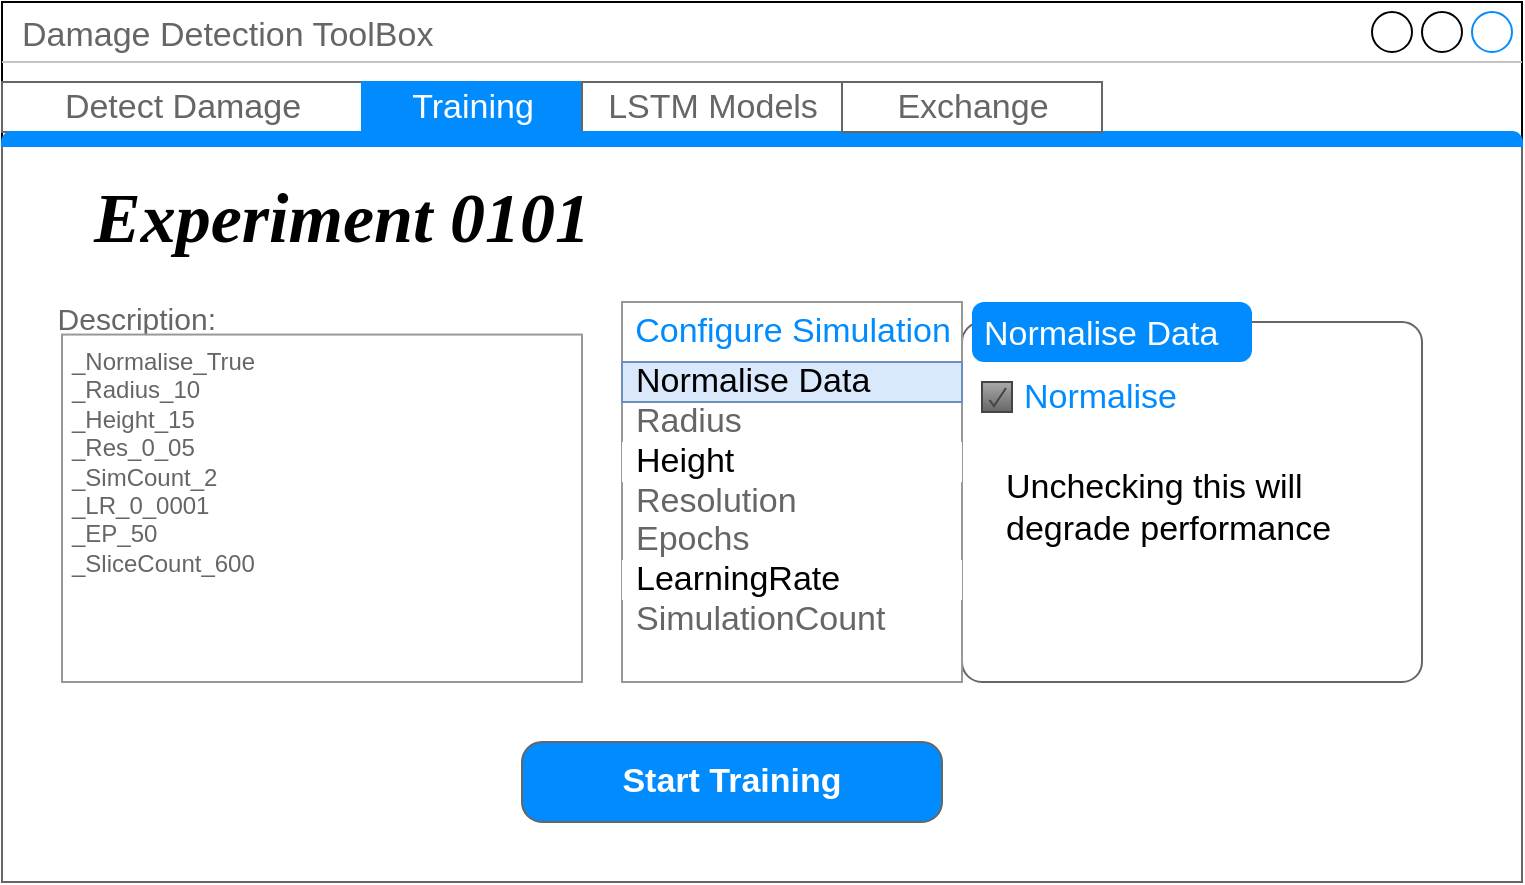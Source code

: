 <mxfile version="13.4.5" type="device"><diagram id="u2bK6C-Y1X4sJZ1U7oJr" name="Page-1"><mxGraphModel dx="1086" dy="806" grid="1" gridSize="10" guides="1" tooltips="1" connect="1" arrows="1" fold="1" page="1" pageScale="1" pageWidth="827" pageHeight="1169" math="0" shadow="0"><root><mxCell id="0"/><mxCell id="1" parent="0"/><mxCell id="K9t3Iqzcs4q99u2W2zhP-6" value="Damage Detection ToolBox" style="strokeWidth=1;shadow=0;dashed=0;align=center;html=1;shape=mxgraph.mockup.containers.window;align=left;verticalAlign=top;spacingLeft=8;strokeColor2=#008cff;strokeColor3=#c4c4c4;fontColor=#666666;mainText=;fontSize=17;labelBackgroundColor=none;" parent="1" vertex="1"><mxGeometry x="34" y="910" width="760" height="440" as="geometry"/></mxCell><mxCell id="K9t3Iqzcs4q99u2W2zhP-1" value="" style="strokeWidth=1;shadow=0;dashed=0;align=center;html=1;shape=mxgraph.mockup.containers.marginRect2;rectMarginTop=32;strokeColor=#666666;gradientColor=none;" parent="1" vertex="1"><mxGeometry x="34" y="950" width="760" height="400" as="geometry"/></mxCell><mxCell id="K9t3Iqzcs4q99u2W2zhP-2" value="Detect Damage" style="strokeColor=inherit;fillColor=inherit;gradientColor=inherit;strokeWidth=1;shadow=0;dashed=0;align=center;html=1;shape=mxgraph.mockup.containers.rrect;rSize=0;fontSize=17;fontColor=#666666;gradientColor=none;" parent="K9t3Iqzcs4q99u2W2zhP-1" vertex="1"><mxGeometry width="180" height="25" relative="1" as="geometry"><mxPoint as="offset"/></mxGeometry></mxCell><mxCell id="K9t3Iqzcs4q99u2W2zhP-3" value="Training" style="strokeWidth=1;shadow=0;dashed=0;align=center;html=1;shape=mxgraph.mockup.containers.rrect;rSize=0;fontSize=17;fontColor=#ffffff;strokeColor=#008cff;fillColor=#008cff;" parent="K9t3Iqzcs4q99u2W2zhP-1" vertex="1"><mxGeometry width="110" height="25" relative="1" as="geometry"><mxPoint x="180" as="offset"/></mxGeometry></mxCell><mxCell id="K9t3Iqzcs4q99u2W2zhP-4" value="LSTM Models" style="strokeColor=inherit;fillColor=inherit;gradientColor=inherit;strokeWidth=1;shadow=0;dashed=0;align=center;html=1;shape=mxgraph.mockup.containers.rrect;rSize=0;fontSize=17;fontColor=#666666;gradientColor=none;" parent="K9t3Iqzcs4q99u2W2zhP-1" vertex="1"><mxGeometry width="130" height="25" relative="1" as="geometry"><mxPoint x="290" as="offset"/></mxGeometry></mxCell><mxCell id="K9t3Iqzcs4q99u2W2zhP-5" value="" style="strokeWidth=1;shadow=0;dashed=0;align=center;html=1;shape=mxgraph.mockup.containers.topButton;rSize=5;strokeColor=#008cff;fillColor=#008cff;gradientColor=none;resizeWidth=1;movable=0;deletable=1;" parent="K9t3Iqzcs4q99u2W2zhP-1" vertex="1"><mxGeometry width="760" height="7" relative="1" as="geometry"><mxPoint y="25" as="offset"/></mxGeometry></mxCell><mxCell id="K9t3Iqzcs4q99u2W2zhP-12" value="" style="shape=mxgraph.mockup.containers.marginRect;rectMarginTop=10;strokeColor=#666666;strokeWidth=1;dashed=0;rounded=1;arcSize=5;recursiveResize=0;" parent="K9t3Iqzcs4q99u2W2zhP-1" vertex="1"><mxGeometry x="480" y="110" width="230" height="190" as="geometry"/></mxCell><mxCell id="K9t3Iqzcs4q99u2W2zhP-13" value="Normalise Data" style="shape=rect;strokeColor=none;fillColor=#008cff;strokeWidth=1;dashed=0;rounded=1;arcSize=20;fontColor=#ffffff;fontSize=17;spacing=2;spacingTop=-2;align=left;autosize=1;spacingLeft=4;resizeWidth=0;resizeHeight=0;perimeter=none;" parent="K9t3Iqzcs4q99u2W2zhP-12" vertex="1"><mxGeometry x="5" width="140" height="30" as="geometry"/></mxCell><mxCell id="K9t3Iqzcs4q99u2W2zhP-41" value="Normalise" style="strokeWidth=1;shadow=0;dashed=0;align=center;html=1;shape=mxgraph.mockup.forms.checkbox;rSize=0;resizable=0;fillColor=#aaaaaa;strokeColor=#444444;gradientColor=#666666;align=left;spacingLeft=4;fontSize=17;fontColor=#008cff;labelPosition=right;" parent="K9t3Iqzcs4q99u2W2zhP-12" vertex="1"><mxGeometry x="10" y="40" width="15" height="15" as="geometry"/></mxCell><mxCell id="K9t3Iqzcs4q99u2W2zhP-44" value="Unchecking this will degrade performance" style="text;html=1;strokeColor=none;fillColor=none;align=left;verticalAlign=middle;whiteSpace=wrap;rounded=0;fontFamily=Helvetica;fontSize=17;" parent="K9t3Iqzcs4q99u2W2zhP-12" vertex="1"><mxGeometry x="20" y="71" width="170" height="63" as="geometry"/></mxCell><mxCell id="K9t3Iqzcs4q99u2W2zhP-32" value="Experiment 0101" style="text;html=1;strokeColor=none;fillColor=none;align=center;verticalAlign=middle;whiteSpace=wrap;rounded=0;fontSize=35;fontStyle=3;fontFamily=Comic Sans MS;" parent="K9t3Iqzcs4q99u2W2zhP-1" vertex="1"><mxGeometry x="20" y="60.004" width="300" height="15.385" as="geometry"/></mxCell><mxCell id="K9t3Iqzcs4q99u2W2zhP-33" value="Start Training" style="strokeWidth=1;shadow=0;dashed=0;align=center;html=1;shape=mxgraph.mockup.buttons.button;strokeColor=#666666;fontColor=#ffffff;mainText=;buttonStyle=round;fontSize=17;fontStyle=1;fillColor=#008cff;whiteSpace=wrap;" parent="K9t3Iqzcs4q99u2W2zhP-1" vertex="1"><mxGeometry x="260" y="330" width="210" height="40" as="geometry"/></mxCell><mxCell id="K9t3Iqzcs4q99u2W2zhP-22" value="Description:" style="strokeWidth=1;shadow=0;dashed=0;align=center;html=1;shape=mxgraph.mockup.forms.anchor;align=right;spacingRight=2;fontColor=#666666;fontSize=15;" parent="K9t3Iqzcs4q99u2W2zhP-1" vertex="1"><mxGeometry x="30" y="110" width="80" height="16.286" as="geometry"/></mxCell><mxCell id="K9t3Iqzcs4q99u2W2zhP-24" value="_Normalise_True&lt;br&gt;_Radius_10&lt;br&gt;_Height_15&lt;br&gt;_Res_0_05&lt;br&gt;_SimCount_2&lt;br&gt;_LR_0_0001&lt;br&gt;_EP_50&lt;br&gt;_SliceCount_600" style="strokeWidth=1;shadow=0;dashed=0;align=center;html=1;shape=mxgraph.mockup.forms.rrect;fillColor=#ffffff;rSize=0;fontColor=#666666;align=left;spacingLeft=3;strokeColor=#999999;verticalAlign=top;whiteSpace=wrap;" parent="K9t3Iqzcs4q99u2W2zhP-1" vertex="1"><mxGeometry x="30" y="126.286" width="260" height="173.714" as="geometry"/></mxCell><mxCell id="K9t3Iqzcs4q99u2W2zhP-35" value="Exchange" style="strokeColor=inherit;fillColor=inherit;gradientColor=inherit;strokeWidth=1;shadow=0;dashed=0;align=center;html=1;shape=mxgraph.mockup.containers.rrect;rSize=0;fontSize=17;fontColor=#666666;gradientColor=none;" parent="K9t3Iqzcs4q99u2W2zhP-1" vertex="1"><mxGeometry width="130" height="25" relative="1" as="geometry"><mxPoint x="420" as="offset"/></mxGeometry></mxCell><mxCell id="K9t3Iqzcs4q99u2W2zhP-25" value="" style="strokeWidth=1;shadow=0;dashed=0;align=center;html=1;shape=mxgraph.mockup.forms.rrect;rSize=0;strokeColor=#999999;fillColor=#ffffff;" parent="1" vertex="1"><mxGeometry x="344" y="1060" width="170" height="190" as="geometry"/></mxCell><mxCell id="K9t3Iqzcs4q99u2W2zhP-26" value="Configure Simulation" style="strokeWidth=1;shadow=0;dashed=0;align=center;html=1;shape=mxgraph.mockup.forms.rrect;rSize=0;strokeColor=#999999;fontColor=#008cff;fontSize=17;fillColor=#ffffff;resizeWidth=1;" parent="1" vertex="1"><mxGeometry width="170" height="30" relative="1" as="geometry"><mxPoint x="344" y="1060" as="offset"/></mxGeometry></mxCell><mxCell id="K9t3Iqzcs4q99u2W2zhP-28" value="Radius" style="strokeWidth=1;shadow=0;dashed=0;align=center;html=1;shape=mxgraph.mockup.forms.anchor;fontSize=17;fontColor=#666666;align=left;spacingLeft=5;resizeWidth=1;" parent="1" vertex="1"><mxGeometry width="170" height="20" relative="1" as="geometry"><mxPoint x="344" y="1110" as="offset"/></mxGeometry></mxCell><mxCell id="K9t3Iqzcs4q99u2W2zhP-29" value="Height" style="strokeWidth=1;shadow=0;dashed=0;align=center;html=1;shape=mxgraph.mockup.forms.rrect;rSize=0;fontSize=17;align=left;spacingLeft=5;resizeWidth=1;strokeColor=none;" parent="1" vertex="1"><mxGeometry width="170" height="20" relative="1" as="geometry"><mxPoint x="344" y="1130" as="offset"/></mxGeometry></mxCell><mxCell id="K9t3Iqzcs4q99u2W2zhP-30" value="Resolution" style="strokeWidth=1;shadow=0;dashed=0;align=center;html=1;shape=mxgraph.mockup.forms.anchor;fontSize=17;fontColor=#666666;align=left;spacingLeft=5;resizeWidth=1;" parent="1" vertex="1"><mxGeometry width="170" height="20" relative="1" as="geometry"><mxPoint x="344" y="1150" as="offset"/></mxGeometry></mxCell><mxCell id="K9t3Iqzcs4q99u2W2zhP-36" value="Normalise Data" style="rounded=0;whiteSpace=wrap;html=1;strokeColor=#6c8ebf;fillColor=#dae8fc;fontFamily=Helvetica;fontSize=17;align=left;spacingLeft=5;" parent="1" vertex="1"><mxGeometry x="344" y="1090" width="170" height="20" as="geometry"/></mxCell><mxCell id="K9t3Iqzcs4q99u2W2zhP-46" value="Epochs" style="strokeWidth=1;shadow=0;dashed=0;align=center;html=1;shape=mxgraph.mockup.forms.anchor;fontSize=17;fontColor=#666666;align=left;spacingLeft=5;resizeWidth=1;" parent="1" vertex="1"><mxGeometry width="170" height="20" relative="1" as="geometry"><mxPoint x="344" y="1169" as="offset"/></mxGeometry></mxCell><mxCell id="K9t3Iqzcs4q99u2W2zhP-47" value="LearningRate" style="strokeWidth=1;shadow=0;dashed=0;align=center;html=1;shape=mxgraph.mockup.forms.rrect;rSize=0;fontSize=17;align=left;spacingLeft=5;resizeWidth=1;strokeColor=none;" parent="1" vertex="1"><mxGeometry width="170" height="20" relative="1" as="geometry"><mxPoint x="344" y="1189" as="offset"/></mxGeometry></mxCell><mxCell id="K9t3Iqzcs4q99u2W2zhP-48" value="SimulationCount" style="strokeWidth=1;shadow=0;dashed=0;align=center;html=1;shape=mxgraph.mockup.forms.anchor;fontSize=17;fontColor=#666666;align=left;spacingLeft=5;resizeWidth=1;" parent="1" vertex="1"><mxGeometry width="170" height="20" relative="1" as="geometry"><mxPoint x="344" y="1209" as="offset"/></mxGeometry></mxCell></root></mxGraphModel></diagram></mxfile>